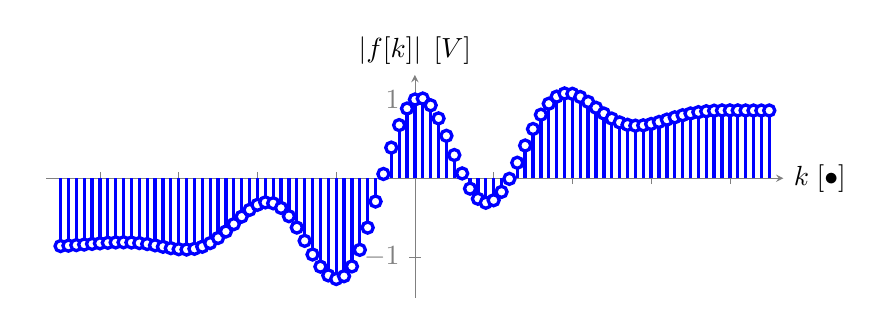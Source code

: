 ﻿\def\morlet#1{exp(-(#1)^2)*cos((#1)*2*pi r)}
\def\fonc#1{\morlet{(#1)/2}+atan(#1)/90}
\begin{tikzpicture}
	\begin{axis}[	anchor = origin,  x=1cm, y=1cm,
								axis lines=center, 
								xlabel={$k\;[\bullet]$},
								ylabel={$\left|f[k]\right|\; [V]$},
								ylabel style = {anchor=south, thick, black},
								xlabel style = {anchor=west, thick, black},
								grid=minor,
							xticklabels={,,}																					domain=-4.5:4.5,
								enlarge y limits=true,
								enlarge x limits=0.02,
								help lines
							]
		\addplot[very thick, blue, mark=*, mark options={fill=white},ycomb,samples at={-4.5,-4.4,...,4.5}]
		        plot (\x,{\fonc{\x}});
	\end{axis}
\end{tikzpicture}
    
